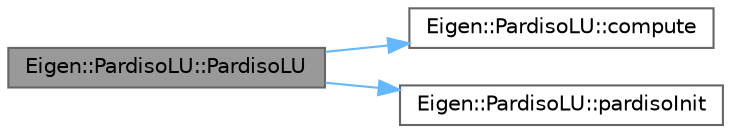 digraph "Eigen::PardisoLU::PardisoLU"
{
 // LATEX_PDF_SIZE
  bgcolor="transparent";
  edge [fontname=Helvetica,fontsize=10,labelfontname=Helvetica,labelfontsize=10];
  node [fontname=Helvetica,fontsize=10,shape=box,height=0.2,width=0.4];
  rankdir="LR";
  Node1 [id="Node000001",label="Eigen::PardisoLU::PardisoLU",height=0.2,width=0.4,color="gray40", fillcolor="grey60", style="filled", fontcolor="black",tooltip=" "];
  Node1 -> Node2 [id="edge1_Node000001_Node000002",color="steelblue1",style="solid",tooltip=" "];
  Node2 [id="Node000002",label="Eigen::PardisoLU::compute",height=0.2,width=0.4,color="grey40", fillcolor="white", style="filled",URL="$class_eigen_1_1_pardiso_l_u.html#a3bd8480c54817f63fc3e3611c7f0189a",tooltip=" "];
  Node1 -> Node3 [id="edge2_Node000001_Node000003",color="steelblue1",style="solid",tooltip=" "];
  Node3 [id="Node000003",label="Eigen::PardisoLU::pardisoInit",height=0.2,width=0.4,color="grey40", fillcolor="white", style="filled",URL="$class_eigen_1_1_pardiso_l_u.html#ae21d9ef8b465f096587c959a04127469",tooltip=" "];
}

